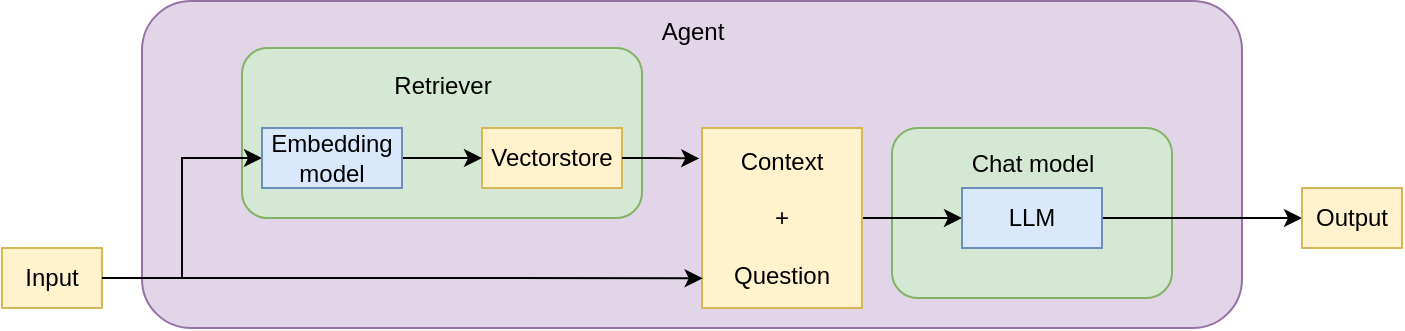 <mxfile version="27.2.0">
  <diagram name="Page-1" id="kp85ORi3uPA0NuDMXLG0">
    <mxGraphModel dx="1426" dy="765" grid="1" gridSize="10" guides="1" tooltips="1" connect="1" arrows="1" fold="1" page="1" pageScale="1" pageWidth="850" pageHeight="1100" math="0" shadow="0">
      <root>
        <mxCell id="0" />
        <mxCell id="1" parent="0" />
        <mxCell id="a5YLTvZABZ1f-nXH2WvJ-17" value="" style="rounded=1;whiteSpace=wrap;html=1;fillColor=#e1d5e7;strokeColor=#9673a6;" vertex="1" parent="1">
          <mxGeometry x="150" y="56.5" width="550" height="163.5" as="geometry" />
        </mxCell>
        <mxCell id="a5YLTvZABZ1f-nXH2WvJ-15" value="" style="rounded=1;whiteSpace=wrap;html=1;fillColor=#d5e8d4;strokeColor=#82b366;" vertex="1" parent="1">
          <mxGeometry x="525" y="120" width="140" height="85" as="geometry" />
        </mxCell>
        <mxCell id="a5YLTvZABZ1f-nXH2WvJ-16" value="Chat model" style="text;html=1;align=center;verticalAlign=middle;resizable=0;points=[];autosize=1;strokeColor=none;fillColor=none;" vertex="1" parent="1">
          <mxGeometry x="555" y="123" width="80" height="30" as="geometry" />
        </mxCell>
        <mxCell id="a5YLTvZABZ1f-nXH2WvJ-13" value="" style="rounded=1;whiteSpace=wrap;html=1;fillColor=#d5e8d4;strokeColor=#82b366;" vertex="1" parent="1">
          <mxGeometry x="200" y="80" width="200" height="85" as="geometry" />
        </mxCell>
        <mxCell id="a5YLTvZABZ1f-nXH2WvJ-1" style="edgeStyle=orthogonalEdgeStyle;rounded=0;orthogonalLoop=1;jettySize=auto;html=1;entryX=0;entryY=0.5;entryDx=0;entryDy=0;" edge="1" parent="1" source="a5YLTvZABZ1f-nXH2WvJ-2" target="a5YLTvZABZ1f-nXH2WvJ-5">
          <mxGeometry relative="1" as="geometry" />
        </mxCell>
        <mxCell id="a5YLTvZABZ1f-nXH2WvJ-2" value="Input" style="rounded=0;whiteSpace=wrap;html=1;fillColor=#fff2cc;strokeColor=#d6b656;" vertex="1" parent="1">
          <mxGeometry x="80" y="180" width="50" height="30" as="geometry" />
        </mxCell>
        <mxCell id="a5YLTvZABZ1f-nXH2WvJ-3" value="Vectorstore" style="rounded=0;whiteSpace=wrap;html=1;fillColor=#fff2cc;strokeColor=#d6b656;" vertex="1" parent="1">
          <mxGeometry x="320" y="120" width="70" height="30" as="geometry" />
        </mxCell>
        <mxCell id="a5YLTvZABZ1f-nXH2WvJ-4" style="edgeStyle=orthogonalEdgeStyle;rounded=0;orthogonalLoop=1;jettySize=auto;html=1;" edge="1" parent="1" source="a5YLTvZABZ1f-nXH2WvJ-5" target="a5YLTvZABZ1f-nXH2WvJ-3">
          <mxGeometry relative="1" as="geometry" />
        </mxCell>
        <mxCell id="a5YLTvZABZ1f-nXH2WvJ-5" value="Embedding model" style="rounded=0;whiteSpace=wrap;html=1;fillColor=#dae8fc;strokeColor=#6c8ebf;" vertex="1" parent="1">
          <mxGeometry x="210" y="120" width="70" height="30" as="geometry" />
        </mxCell>
        <mxCell id="a5YLTvZABZ1f-nXH2WvJ-6" style="edgeStyle=orthogonalEdgeStyle;rounded=0;orthogonalLoop=1;jettySize=auto;html=1;entryX=0;entryY=0.5;entryDx=0;entryDy=0;" edge="1" parent="1" source="a5YLTvZABZ1f-nXH2WvJ-7" target="a5YLTvZABZ1f-nXH2WvJ-11">
          <mxGeometry relative="1" as="geometry" />
        </mxCell>
        <mxCell id="a5YLTvZABZ1f-nXH2WvJ-7" value="&lt;div&gt;Context&lt;/div&gt;&lt;div&gt;&lt;br&gt;&lt;/div&gt;&lt;div&gt;+&lt;/div&gt;&lt;div&gt;&lt;br&gt;&lt;/div&gt;&lt;div&gt;Question&lt;br&gt;&lt;/div&gt;" style="rounded=0;whiteSpace=wrap;html=1;fillColor=#fff2cc;strokeColor=#d6b656;" vertex="1" parent="1">
          <mxGeometry x="430" y="120" width="80" height="90" as="geometry" />
        </mxCell>
        <mxCell id="a5YLTvZABZ1f-nXH2WvJ-8" style="edgeStyle=orthogonalEdgeStyle;rounded=0;orthogonalLoop=1;jettySize=auto;html=1;entryX=0.004;entryY=0.835;entryDx=0;entryDy=0;entryPerimeter=0;" edge="1" parent="1" source="a5YLTvZABZ1f-nXH2WvJ-2" target="a5YLTvZABZ1f-nXH2WvJ-7">
          <mxGeometry relative="1" as="geometry" />
        </mxCell>
        <mxCell id="a5YLTvZABZ1f-nXH2WvJ-9" style="edgeStyle=orthogonalEdgeStyle;rounded=0;orthogonalLoop=1;jettySize=auto;html=1;entryX=-0.017;entryY=0.169;entryDx=0;entryDy=0;entryPerimeter=0;" edge="1" parent="1" source="a5YLTvZABZ1f-nXH2WvJ-3" target="a5YLTvZABZ1f-nXH2WvJ-7">
          <mxGeometry relative="1" as="geometry" />
        </mxCell>
        <mxCell id="a5YLTvZABZ1f-nXH2WvJ-10" style="edgeStyle=orthogonalEdgeStyle;rounded=0;orthogonalLoop=1;jettySize=auto;html=1;entryX=0;entryY=0.5;entryDx=0;entryDy=0;" edge="1" parent="1" source="a5YLTvZABZ1f-nXH2WvJ-11" target="a5YLTvZABZ1f-nXH2WvJ-12">
          <mxGeometry relative="1" as="geometry" />
        </mxCell>
        <mxCell id="a5YLTvZABZ1f-nXH2WvJ-11" value="LLM" style="rounded=0;whiteSpace=wrap;html=1;fillColor=#dae8fc;strokeColor=#6c8ebf;" vertex="1" parent="1">
          <mxGeometry x="560" y="150" width="70" height="30" as="geometry" />
        </mxCell>
        <mxCell id="a5YLTvZABZ1f-nXH2WvJ-12" value="Output" style="rounded=0;whiteSpace=wrap;html=1;fillColor=#fff2cc;strokeColor=#d6b656;" vertex="1" parent="1">
          <mxGeometry x="730" y="150" width="50" height="30" as="geometry" />
        </mxCell>
        <mxCell id="a5YLTvZABZ1f-nXH2WvJ-14" value="Retriever" style="text;html=1;align=center;verticalAlign=middle;resizable=0;points=[];autosize=1;strokeColor=none;fillColor=none;" vertex="1" parent="1">
          <mxGeometry x="265" y="84" width="70" height="30" as="geometry" />
        </mxCell>
        <mxCell id="a5YLTvZABZ1f-nXH2WvJ-18" value="Agent" style="text;html=1;align=center;verticalAlign=middle;resizable=0;points=[];autosize=1;strokeColor=none;fillColor=none;" vertex="1" parent="1">
          <mxGeometry x="400" y="56.5" width="50" height="30" as="geometry" />
        </mxCell>
      </root>
    </mxGraphModel>
  </diagram>
</mxfile>
